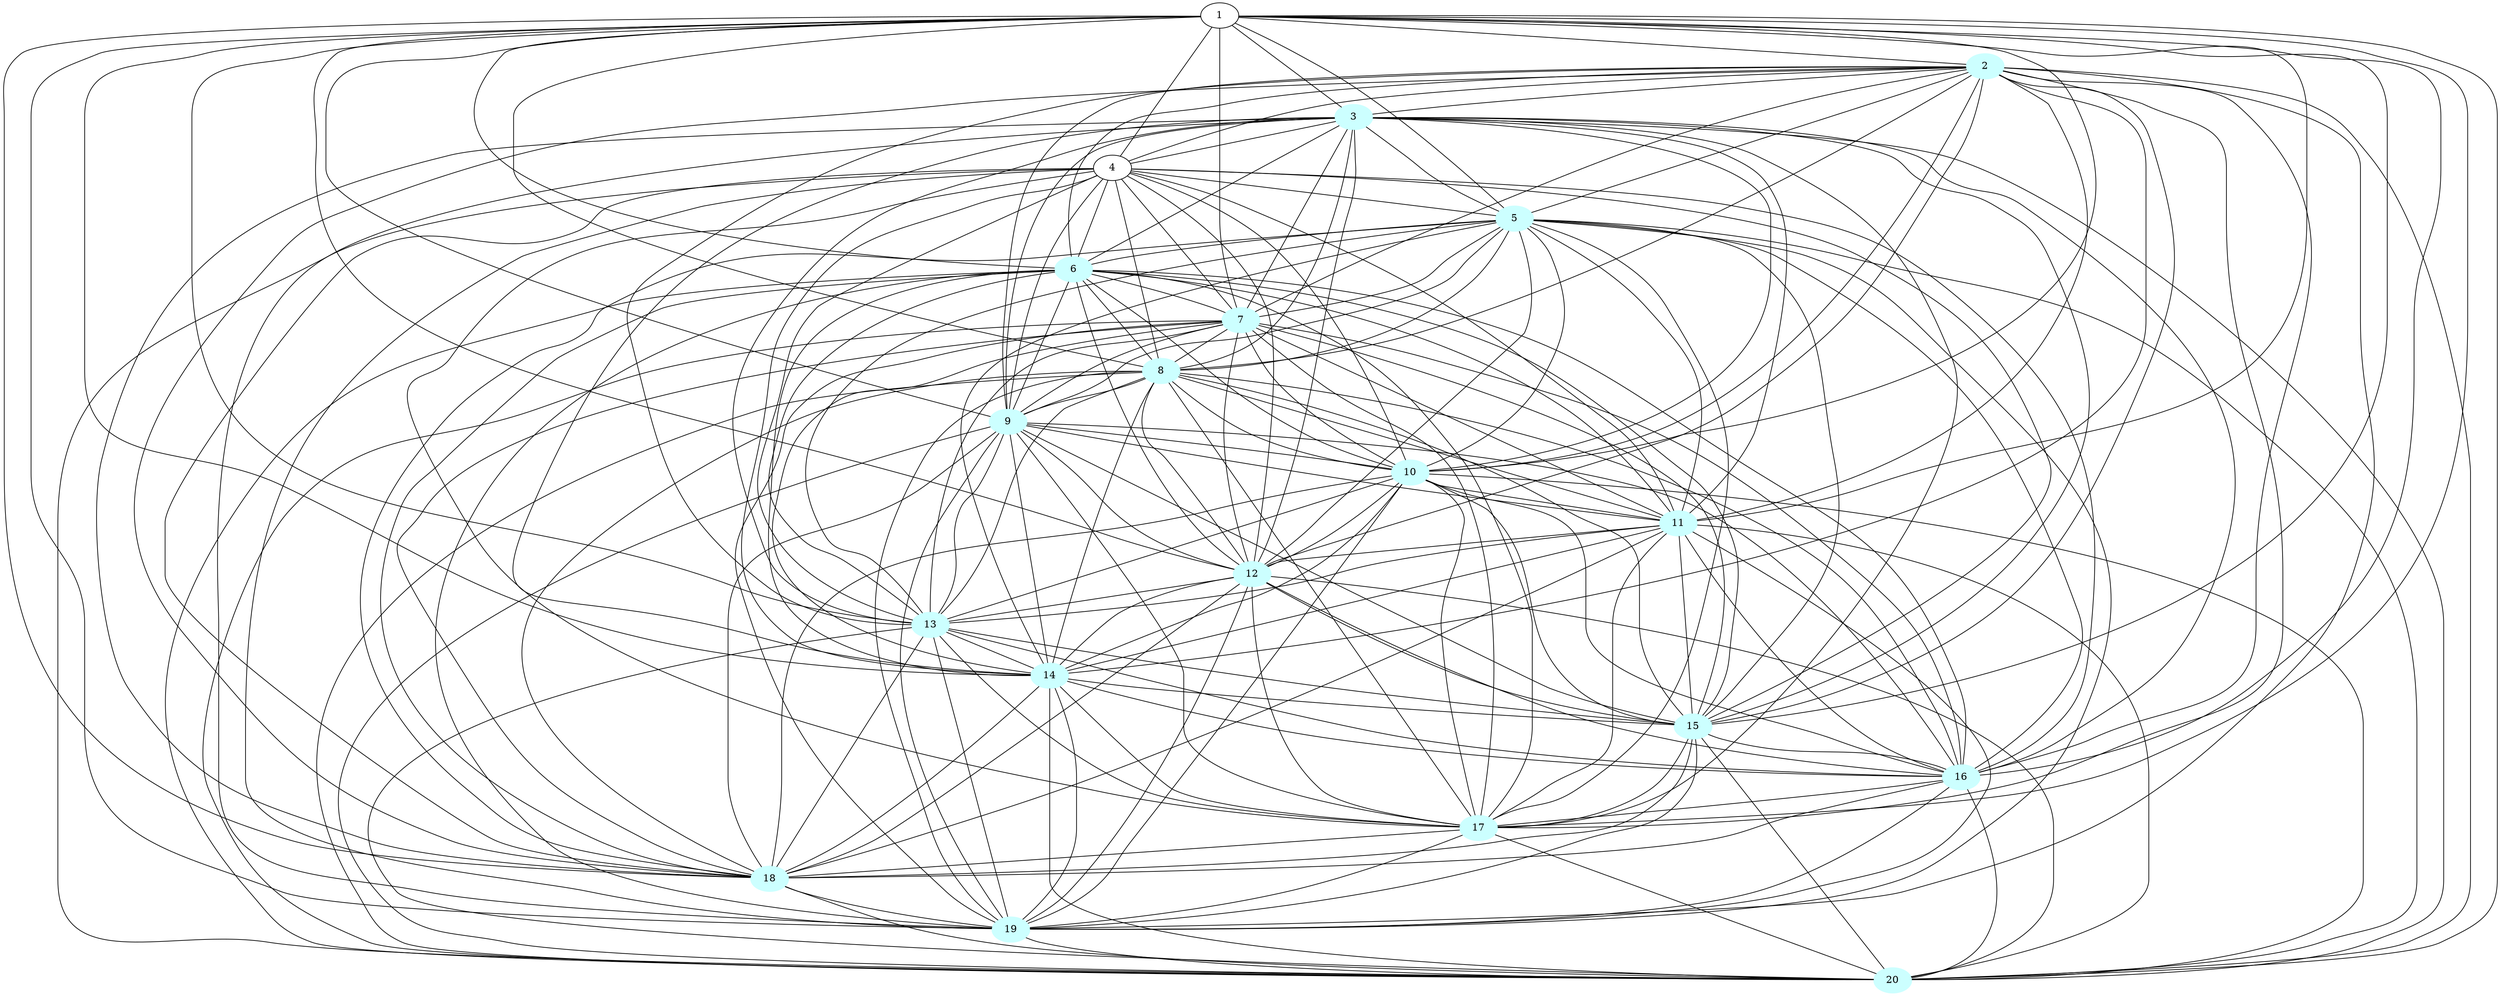 graph G {
    2 [style=filled, color="#CCFFFF"];
    3 [style=filled, color="#CCFFFF"];
    5 [style=filled, color="#CCFFFF"];
    6 [style=filled, color="#CCFFFF"];
    7 [style=filled, color="#CCFFFF"];
    8 [style=filled, color="#CCFFFF"];
    9 [style=filled, color="#CCFFFF"];
    10 [style=filled, color="#CCFFFF"];
    11 [style=filled, color="#CCFFFF"];
    12 [style=filled, color="#CCFFFF"];
    13 [style=filled, color="#CCFFFF"];
    14 [style=filled, color="#CCFFFF"];
    15 [style=filled, color="#CCFFFF"];
    16 [style=filled, color="#CCFFFF"];
    17 [style=filled, color="#CCFFFF"];
    18 [style=filled, color="#CCFFFF"];
    19 [style=filled, color="#CCFFFF"];
    20 [style=filled, color="#CCFFFF"];
    1 -- 2 [len= 4]
    1 -- 3 [len= 5]
    1 -- 4 [len= 4]
    1 -- 5 [len= 4]
    1 -- 6 [len= 4]
    1 -- 7 [len= 5]
    1 -- 8 [len= 5]
    1 -- 9 [len= 5]
    1 -- 10 [len= 4]
    1 -- 11 [len= 5]
    1 -- 12 [len= 4]
    1 -- 13 [len= 4]
    1 -- 14 [len= 5]
    1 -- 15 [len= 4]
    1 -- 16 [len= 5]
    1 -- 17 [len= 4]
    1 -- 18 [len= 5]
    1 -- 19 [len= 4]
    1 -- 20 [len= 5]
    2 -- 3 [len= 5]
    2 -- 4 [len= 5]
    2 -- 5 [len= 4]
    2 -- 6 [len= 3]
    2 -- 7 [len= 3]
    2 -- 8 [len= 4]
    2 -- 9 [len= 5]
    2 -- 10 [len= 4]
    2 -- 11 [len= 4]
    2 -- 12 [len= 3]
    2 -- 13 [len= 4]
    2 -- 14 [len= 4]
    2 -- 15 [len= 3]
    2 -- 16 [len= 4]
    2 -- 17 [len= 4]
    2 -- 18 [len= 4]
    2 -- 19 [len= 4]
    2 -- 20 [len= 3]
    3 -- 4 [len= 5]
    3 -- 5 [len= 4]
    3 -- 6 [len= 4]
    3 -- 7 [len= 4]
    3 -- 8 [len= 4]
    3 -- 9 [len= 4]
    3 -- 10 [len= 4]
    3 -- 11 [len= 4]
    3 -- 12 [len= 4]
    3 -- 13 [len= 5]
    3 -- 14 [len= 4]
    3 -- 15 [len= 4]
    3 -- 16 [len= 5]
    3 -- 17 [len= 4]
    3 -- 18 [len= 5]
    3 -- 19 [len= 4]
    3 -- 20 [len= 4]
    4 -- 5 [len= 5]
    4 -- 6 [len= 4]
    4 -- 7 [len= 5]
    4 -- 8 [len= 5]
    4 -- 9 [len= 5]
    4 -- 10 [len= 5]
    4 -- 11 [len= 4]
    4 -- 12 [len= 4]
    4 -- 13 [len= 4]
    4 -- 14 [len= 5]
    4 -- 15 [len= 4]
    4 -- 16 [len= 4]
    4 -- 17 [len= 4]
    4 -- 18 [len= 5]
    4 -- 19 [len= 4]
    4 -- 20 [len= 5]
    5 -- 6 [len= 4]
    5 -- 7 [len= 4]
    5 -- 8 [len= 4]
    5 -- 9 [len= 4]
    5 -- 10 [len= 3]
    5 -- 11 [len= 4]
    5 -- 12 [len= 3]
    5 -- 13 [len= 3]
    5 -- 14 [len= 3]
    5 -- 15 [len= 4]
    5 -- 16 [len= 4]
    5 -- 17 [len= 3]
    5 -- 18 [len= 4]
    5 -- 19 [len= 3]
    5 -- 20 [len= 4]
    6 -- 7 [len= 3]
    6 -- 8 [len= 4]
    6 -- 9 [len= 4]
    6 -- 10 [len= 4]
    6 -- 11 [len= 4]
    6 -- 12 [len= 3]
    6 -- 13 [len= 4]
    6 -- 14 [len= 4]
    6 -- 15 [len= 3]
    6 -- 16 [len= 3]
    6 -- 17 [len= 4]
    6 -- 18 [len= 3]
    6 -- 19 [len= 4]
    6 -- 20 [len= 3]
    7 -- 8 [len= 4]
    7 -- 9 [len= 4]
    7 -- 10 [len= 4]
    7 -- 11 [len= 3]
    7 -- 12 [len= 3]
    7 -- 13 [len= 4]
    7 -- 14 [len= 4]
    7 -- 15 [len= 3]
    7 -- 16 [len= 4]
    7 -- 17 [len= 4]
    7 -- 18 [len= 3]
    7 -- 19 [len= 4]
    7 -- 20 [len= 3]
    8 -- 9 [len= 3]
    8 -- 10 [len= 4]
    8 -- 11 [len= 3]
    8 -- 12 [len= 3]
    8 -- 13 [len= 5]
    8 -- 14 [len= 3]
    8 -- 15 [len= 4]
    8 -- 16 [len= 4]
    8 -- 17 [len= 4]
    8 -- 18 [len= 4]
    8 -- 19 [len= 4]
    8 -- 20 [len= 3]
    9 -- 10 [len= 3]
    9 -- 11 [len= 3]
    9 -- 12 [len= 3]
    9 -- 13 [len= 4]
    9 -- 14 [len= 3]
    9 -- 15 [len= 4]
    9 -- 16 [len= 3]
    9 -- 17 [len= 4]
    9 -- 18 [len= 5]
    9 -- 19 [len= 3]
    9 -- 20 [len= 4]
    10 -- 11 [len= 3]
    10 -- 12 [len= 3]
    10 -- 13 [len= 4]
    10 -- 14 [len= 4]
    10 -- 15 [len= 4]
    10 -- 16 [len= 4]
    10 -- 17 [len= 4]
    10 -- 18 [len= 4]
    10 -- 19 [len= 4]
    10 -- 20 [len= 4]
    11 -- 12 [len= 3]
    11 -- 13 [len= 4]
    11 -- 14 [len= 3]
    11 -- 15 [len= 4]
    11 -- 16 [len= 3]
    11 -- 17 [len= 4]
    11 -- 18 [len= 4]
    11 -- 19 [len= 3]
    11 -- 20 [len= 4]
    12 -- 13 [len= 4]
    12 -- 14 [len= 3]
    12 -- 15 [len= 3]
    12 -- 16 [len= 3]
    12 -- 17 [len= 4]
    12 -- 18 [len= 3]
    12 -- 19 [len= 3]
    12 -- 20 [len= 3]
    13 -- 14 [len= 4]
    13 -- 15 [len= 4]
    13 -- 16 [len= 4]
    13 -- 17 [len= 3]
    13 -- 18 [len= 4]
    13 -- 19 [len= 3]
    13 -- 20 [len= 4]
    14 -- 15 [len= 4]
    14 -- 16 [len= 3]
    14 -- 17 [len= 4]
    14 -- 18 [len= 4]
    14 -- 19 [len= 4]
    14 -- 20 [len= 3]
    15 -- 16 [len= 4]
    15 -- 17 [len= 3]
    15 -- 18 [len= 3]
    15 -- 19 [len= 3]
    15 -- 20 [len= 3]
    16 -- 17 [len= 4]
    16 -- 18 [len= 4]
    16 -- 19 [len= 4]
    16 -- 20 [len= 4]
    17 -- 18 [len= 4]
    17 -- 19 [len= 3]
    17 -- 20 [len= 4]
    18 -- 19 [len= 4]
    18 -- 20 [len= 3]
    19 -- 20 [len= 4]
}
